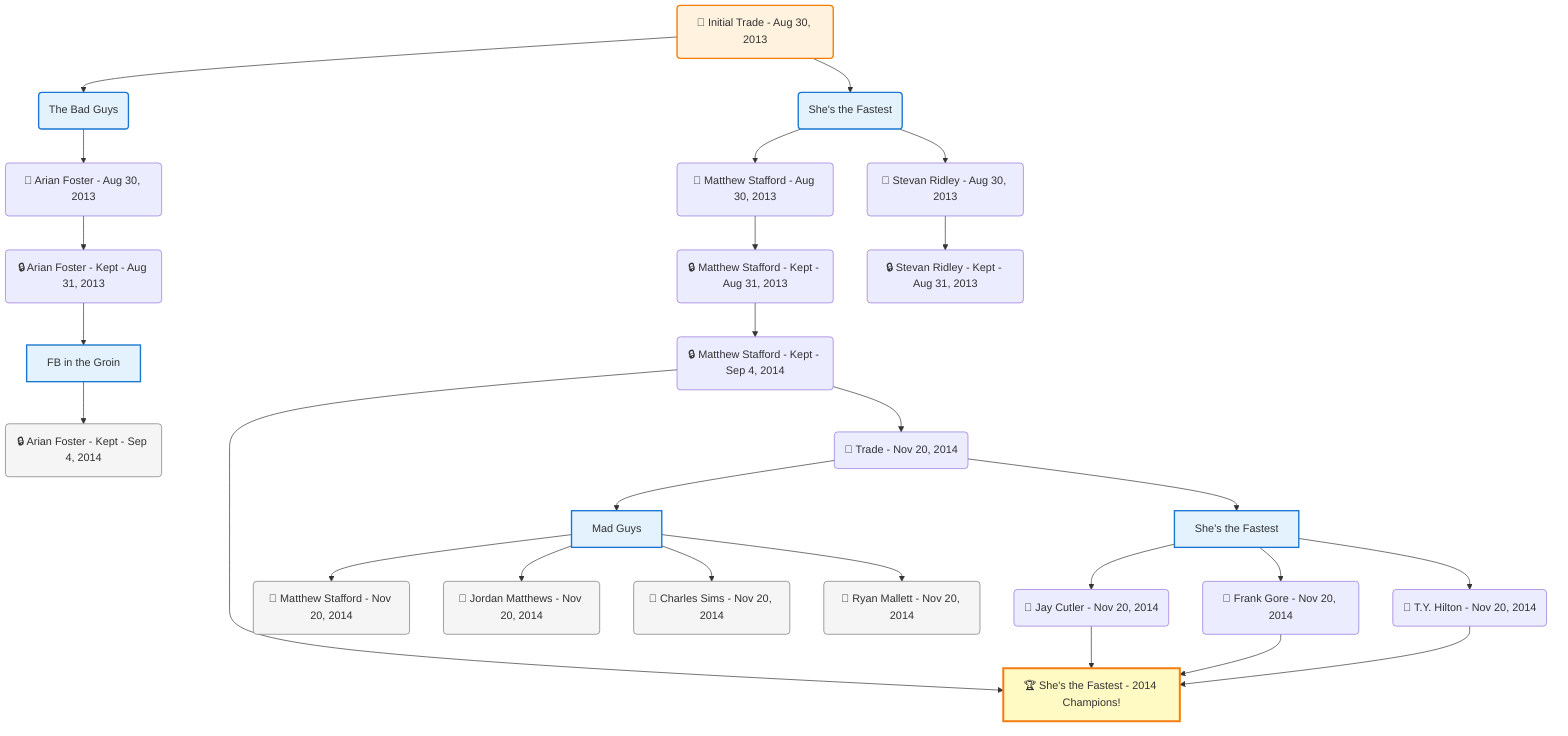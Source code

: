 flowchart TD

    TRADE_MAIN("🔄 Initial Trade - Aug 30, 2013")
    TEAM_1("The Bad Guys")
    TEAM_2("She's the Fastest")
    NODE_38c29b2e-3dcd-4826-a36b-12f6ab2aed0e("🔄 Arian Foster - Aug 30, 2013")
    NODE_8687282a-e534-4866-971f-c39adb56e085("🔒 Arian Foster - Kept - Aug 31, 2013")
    TEAM_f483ecf1-cd17-4991-854b-e52dfc957b45_3["FB in the Groin"]
    NODE_ada06d8a-119b-4f11-860e-d09e84f0da7a("🔒 Arian Foster - Kept - Sep 4, 2014")
    NODE_c267c6ac-4307-4620-b39b-9e1a9fbb376c("🔄 Matthew Stafford - Aug 30, 2013")
    NODE_501262c9-09f6-4476-a1cd-ad48f174c888("🔒 Matthew Stafford - Kept - Aug 31, 2013")
    NODE_20712ef3-cbb1-4bcb-b934-40ec64229660("🔒 Matthew Stafford - Kept - Sep 4, 2014")
    CHAMP_4449259f-64af-44fd-9235-1facc0926234_2014["🏆 She's the Fastest - 2014 Champions!"]
    TRADE_334fd2fc-3d88-4aa9-bd98-483f1a121a54_4("🔄 Trade - Nov 20, 2014")
    TEAM_f5908944-6efd-40eb-af54-6c53004e0e2f_5["Mad Guys"]
    NODE_2f1c54b7-79b1-42ba-86be-368f9df9f8b8("🔄 Matthew Stafford - Nov 20, 2014")
    NODE_2215c458-b5ef-4a39-ac64-9cdaf1009882("🔄 Jordan Matthews - Nov 20, 2014")
    NODE_10a1599e-35fd-4ee2-ba67-ebaedc077a9c("🔄 Charles Sims - Nov 20, 2014")
    NODE_9762ce52-b8af-4f54-b51b-f4694eaf83ba("🔄 Ryan Mallett - Nov 20, 2014")
    TEAM_4449259f-64af-44fd-9235-1facc0926234_6["She's the Fastest"]
    NODE_895daed7-a1a7-442a-bd0e-a77576099400("🔄 Jay Cutler - Nov 20, 2014")
    NODE_eab7f6ea-bcc2-4538-9d5e-a8479a76eacc("🔄 Frank Gore - Nov 20, 2014")
    NODE_b249b045-4e64-4783-b84d-a9c8a0eb5b47("🔄 T.Y. Hilton - Nov 20, 2014")
    NODE_85244198-fd54-4009-b7dd-bb08d103d451("🔄 Stevan Ridley - Aug 30, 2013")
    NODE_b29d597e-c62f-4f07-b77f-b7f0b16e0374("🔒 Stevan Ridley - Kept - Aug 31, 2013")

    TRADE_MAIN --> TEAM_1
    TRADE_MAIN --> TEAM_2
    TEAM_1 --> NODE_38c29b2e-3dcd-4826-a36b-12f6ab2aed0e
    NODE_38c29b2e-3dcd-4826-a36b-12f6ab2aed0e --> NODE_8687282a-e534-4866-971f-c39adb56e085
    NODE_8687282a-e534-4866-971f-c39adb56e085 --> TEAM_f483ecf1-cd17-4991-854b-e52dfc957b45_3
    TEAM_f483ecf1-cd17-4991-854b-e52dfc957b45_3 --> NODE_ada06d8a-119b-4f11-860e-d09e84f0da7a
    TEAM_2 --> NODE_c267c6ac-4307-4620-b39b-9e1a9fbb376c
    NODE_c267c6ac-4307-4620-b39b-9e1a9fbb376c --> NODE_501262c9-09f6-4476-a1cd-ad48f174c888
    NODE_501262c9-09f6-4476-a1cd-ad48f174c888 --> NODE_20712ef3-cbb1-4bcb-b934-40ec64229660
    NODE_20712ef3-cbb1-4bcb-b934-40ec64229660 --> CHAMP_4449259f-64af-44fd-9235-1facc0926234_2014
    NODE_20712ef3-cbb1-4bcb-b934-40ec64229660 --> TRADE_334fd2fc-3d88-4aa9-bd98-483f1a121a54_4
    TRADE_334fd2fc-3d88-4aa9-bd98-483f1a121a54_4 --> TEAM_f5908944-6efd-40eb-af54-6c53004e0e2f_5
    TEAM_f5908944-6efd-40eb-af54-6c53004e0e2f_5 --> NODE_2f1c54b7-79b1-42ba-86be-368f9df9f8b8
    TEAM_f5908944-6efd-40eb-af54-6c53004e0e2f_5 --> NODE_2215c458-b5ef-4a39-ac64-9cdaf1009882
    TEAM_f5908944-6efd-40eb-af54-6c53004e0e2f_5 --> NODE_10a1599e-35fd-4ee2-ba67-ebaedc077a9c
    TEAM_f5908944-6efd-40eb-af54-6c53004e0e2f_5 --> NODE_9762ce52-b8af-4f54-b51b-f4694eaf83ba
    TRADE_334fd2fc-3d88-4aa9-bd98-483f1a121a54_4 --> TEAM_4449259f-64af-44fd-9235-1facc0926234_6
    TEAM_4449259f-64af-44fd-9235-1facc0926234_6 --> NODE_895daed7-a1a7-442a-bd0e-a77576099400
    NODE_895daed7-a1a7-442a-bd0e-a77576099400 --> CHAMP_4449259f-64af-44fd-9235-1facc0926234_2014
    TEAM_4449259f-64af-44fd-9235-1facc0926234_6 --> NODE_eab7f6ea-bcc2-4538-9d5e-a8479a76eacc
    NODE_eab7f6ea-bcc2-4538-9d5e-a8479a76eacc --> CHAMP_4449259f-64af-44fd-9235-1facc0926234_2014
    TEAM_4449259f-64af-44fd-9235-1facc0926234_6 --> NODE_b249b045-4e64-4783-b84d-a9c8a0eb5b47
    NODE_b249b045-4e64-4783-b84d-a9c8a0eb5b47 --> CHAMP_4449259f-64af-44fd-9235-1facc0926234_2014
    TEAM_2 --> NODE_85244198-fd54-4009-b7dd-bb08d103d451
    NODE_85244198-fd54-4009-b7dd-bb08d103d451 --> NODE_b29d597e-c62f-4f07-b77f-b7f0b16e0374

    %% Node styling
    classDef teamNode fill:#e3f2fd,stroke:#1976d2,stroke-width:2px
    classDef tradeNode fill:#fff3e0,stroke:#f57c00,stroke-width:2px
    classDef playerNode fill:#f3e5f5,stroke:#7b1fa2,stroke-width:1px
    classDef nonRootPlayerNode fill:#f5f5f5,stroke:#757575,stroke-width:1px
    classDef endNode fill:#ffebee,stroke:#c62828,stroke-width:2px
    classDef waiverNode fill:#e8f5e8,stroke:#388e3c,stroke-width:2px
    classDef championshipNode fill:#fff9c4,stroke:#f57f17,stroke-width:3px

    class TEAM_1,TEAM_2,TEAM_f483ecf1-cd17-4991-854b-e52dfc957b45_3,TEAM_f5908944-6efd-40eb-af54-6c53004e0e2f_5,TEAM_4449259f-64af-44fd-9235-1facc0926234_6 teamNode
    class CHAMP_4449259f-64af-44fd-9235-1facc0926234_2014 championshipNode
    class NODE_ada06d8a-119b-4f11-860e-d09e84f0da7a,NODE_2f1c54b7-79b1-42ba-86be-368f9df9f8b8,NODE_2215c458-b5ef-4a39-ac64-9cdaf1009882,NODE_10a1599e-35fd-4ee2-ba67-ebaedc077a9c,NODE_9762ce52-b8af-4f54-b51b-f4694eaf83ba nonRootPlayerNode
    class TRADE_MAIN tradeNode